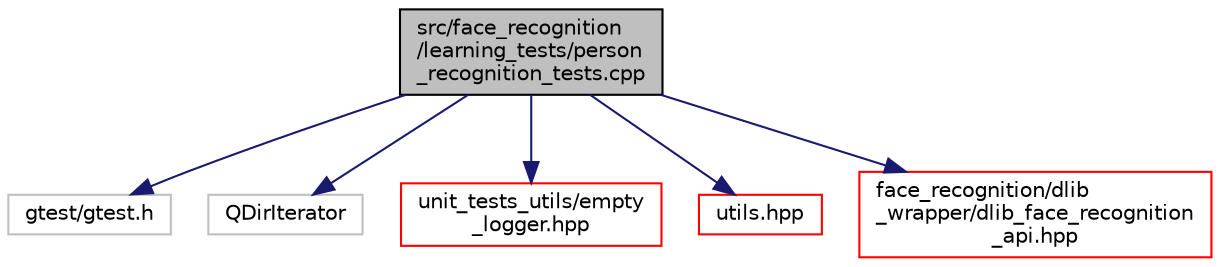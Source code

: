 digraph "src/face_recognition/learning_tests/person_recognition_tests.cpp"
{
 // LATEX_PDF_SIZE
  edge [fontname="Helvetica",fontsize="10",labelfontname="Helvetica",labelfontsize="10"];
  node [fontname="Helvetica",fontsize="10",shape=record];
  Node1 [label="src/face_recognition\l/learning_tests/person\l_recognition_tests.cpp",height=0.2,width=0.4,color="black", fillcolor="grey75", style="filled", fontcolor="black",tooltip=" "];
  Node1 -> Node2 [color="midnightblue",fontsize="10",style="solid",fontname="Helvetica"];
  Node2 [label="gtest/gtest.h",height=0.2,width=0.4,color="grey75", fillcolor="white", style="filled",tooltip=" "];
  Node1 -> Node3 [color="midnightblue",fontsize="10",style="solid",fontname="Helvetica"];
  Node3 [label="QDirIterator",height=0.2,width=0.4,color="grey75", fillcolor="white", style="filled",tooltip=" "];
  Node1 -> Node4 [color="midnightblue",fontsize="10",style="solid",fontname="Helvetica"];
  Node4 [label="unit_tests_utils/empty\l_logger.hpp",height=0.2,width=0.4,color="red", fillcolor="white", style="filled",URL="$empty__logger_8hpp.html",tooltip=" "];
  Node1 -> Node10 [color="midnightblue",fontsize="10",style="solid",fontname="Helvetica"];
  Node10 [label="utils.hpp",height=0.2,width=0.4,color="red", fillcolor="white", style="filled",URL="$face__recognition_2learning__tests_2utils_8hpp.html",tooltip=" "];
  Node1 -> Node12 [color="midnightblue",fontsize="10",style="solid",fontname="Helvetica"];
  Node12 [label="face_recognition/dlib\l_wrapper/dlib_face_recognition\l_api.hpp",height=0.2,width=0.4,color="red", fillcolor="white", style="filled",URL="$dlib__face__recognition__api_8hpp.html",tooltip=" "];
}
